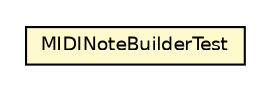 #!/usr/local/bin/dot
#
# Class diagram 
# Generated by UMLGraph version R5_6-24-gf6e263 (http://www.umlgraph.org/)
#

digraph G {
	edge [fontname="Helvetica",fontsize=10,labelfontname="Helvetica",labelfontsize=10];
	node [fontname="Helvetica",fontsize=10,shape=plaintext];
	nodesep=0.25;
	ranksep=0.5;
	// com.rockhoppertech.music.midi.js.MIDINoteBuilderTest
	c1134 [label=<<table title="com.rockhoppertech.music.midi.js.MIDINoteBuilderTest" border="0" cellborder="1" cellspacing="0" cellpadding="2" port="p" bgcolor="lemonChiffon" href="./MIDINoteBuilderTest.html">
		<tr><td><table border="0" cellspacing="0" cellpadding="1">
<tr><td align="center" balign="center"> MIDINoteBuilderTest </td></tr>
		</table></td></tr>
		</table>>, URL="./MIDINoteBuilderTest.html", fontname="Helvetica", fontcolor="black", fontsize=9.0];
}


